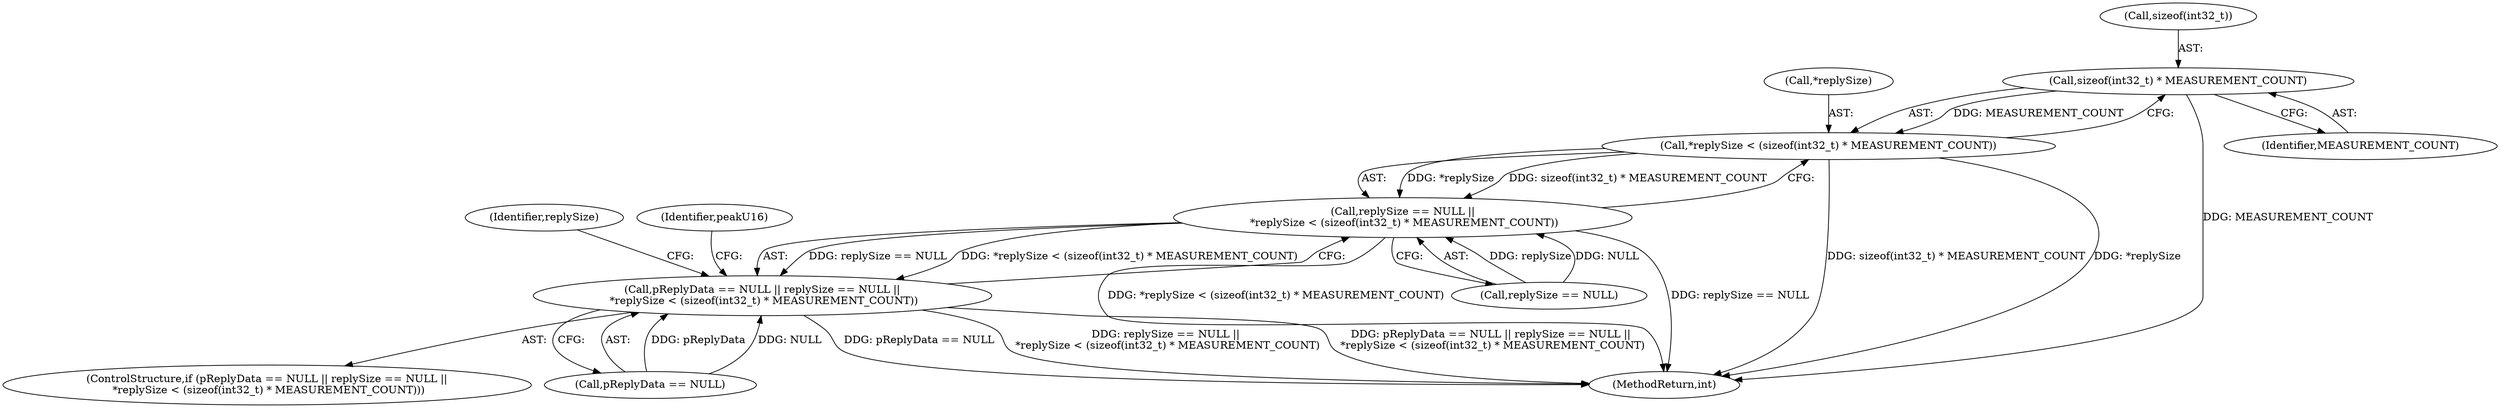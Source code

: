 digraph "0_Android_557bd7bfe6c4895faee09e46fc9b5304a956c8b7@API" {
"1000830" [label="(Call,sizeof(int32_t) * MEASUREMENT_COUNT)"];
"1000827" [label="(Call,*replySize < (sizeof(int32_t) * MEASUREMENT_COUNT))"];
"1000823" [label="(Call,replySize == NULL ||\n *replySize < (sizeof(int32_t) * MEASUREMENT_COUNT))"];
"1000819" [label="(Call,pReplyData == NULL || replySize == NULL ||\n *replySize < (sizeof(int32_t) * MEASUREMENT_COUNT))"];
"1000818" [label="(ControlStructure,if (pReplyData == NULL || replySize == NULL ||\n *replySize < (sizeof(int32_t) * MEASUREMENT_COUNT)))"];
"1000830" [label="(Call,sizeof(int32_t) * MEASUREMENT_COUNT)"];
"1000819" [label="(Call,pReplyData == NULL || replySize == NULL ||\n *replySize < (sizeof(int32_t) * MEASUREMENT_COUNT))"];
"1000837" [label="(Identifier,replySize)"];
"1000831" [label="(Call,sizeof(int32_t))"];
"1000828" [label="(Call,*replySize)"];
"1000824" [label="(Call,replySize == NULL)"];
"1000852" [label="(Identifier,peakU16)"];
"1001060" [label="(MethodReturn,int)"];
"1000827" [label="(Call,*replySize < (sizeof(int32_t) * MEASUREMENT_COUNT))"];
"1000820" [label="(Call,pReplyData == NULL)"];
"1000833" [label="(Identifier,MEASUREMENT_COUNT)"];
"1000823" [label="(Call,replySize == NULL ||\n *replySize < (sizeof(int32_t) * MEASUREMENT_COUNT))"];
"1000830" -> "1000827"  [label="AST: "];
"1000830" -> "1000833"  [label="CFG: "];
"1000831" -> "1000830"  [label="AST: "];
"1000833" -> "1000830"  [label="AST: "];
"1000827" -> "1000830"  [label="CFG: "];
"1000830" -> "1001060"  [label="DDG: MEASUREMENT_COUNT"];
"1000830" -> "1000827"  [label="DDG: MEASUREMENT_COUNT"];
"1000827" -> "1000823"  [label="AST: "];
"1000828" -> "1000827"  [label="AST: "];
"1000823" -> "1000827"  [label="CFG: "];
"1000827" -> "1001060"  [label="DDG: sizeof(int32_t) * MEASUREMENT_COUNT"];
"1000827" -> "1001060"  [label="DDG: *replySize"];
"1000827" -> "1000823"  [label="DDG: *replySize"];
"1000827" -> "1000823"  [label="DDG: sizeof(int32_t) * MEASUREMENT_COUNT"];
"1000823" -> "1000819"  [label="AST: "];
"1000823" -> "1000824"  [label="CFG: "];
"1000824" -> "1000823"  [label="AST: "];
"1000819" -> "1000823"  [label="CFG: "];
"1000823" -> "1001060"  [label="DDG: *replySize < (sizeof(int32_t) * MEASUREMENT_COUNT)"];
"1000823" -> "1001060"  [label="DDG: replySize == NULL"];
"1000823" -> "1000819"  [label="DDG: replySize == NULL"];
"1000823" -> "1000819"  [label="DDG: *replySize < (sizeof(int32_t) * MEASUREMENT_COUNT)"];
"1000824" -> "1000823"  [label="DDG: replySize"];
"1000824" -> "1000823"  [label="DDG: NULL"];
"1000819" -> "1000818"  [label="AST: "];
"1000819" -> "1000820"  [label="CFG: "];
"1000820" -> "1000819"  [label="AST: "];
"1000837" -> "1000819"  [label="CFG: "];
"1000852" -> "1000819"  [label="CFG: "];
"1000819" -> "1001060"  [label="DDG: pReplyData == NULL"];
"1000819" -> "1001060"  [label="DDG: replySize == NULL ||\n *replySize < (sizeof(int32_t) * MEASUREMENT_COUNT)"];
"1000819" -> "1001060"  [label="DDG: pReplyData == NULL || replySize == NULL ||\n *replySize < (sizeof(int32_t) * MEASUREMENT_COUNT)"];
"1000820" -> "1000819"  [label="DDG: pReplyData"];
"1000820" -> "1000819"  [label="DDG: NULL"];
}
